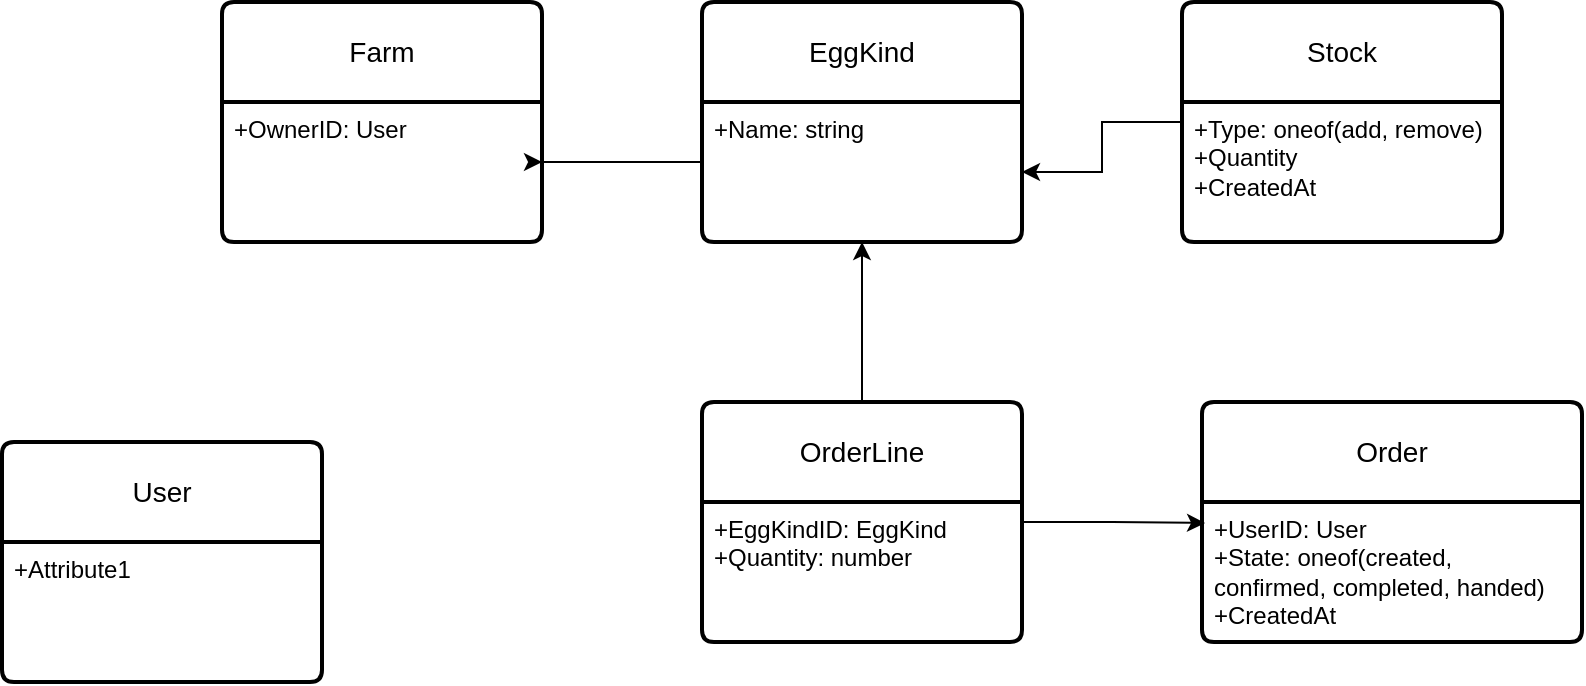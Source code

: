 <mxfile version="21.5.0" type="github">
  <diagram id="R2lEEEUBdFMjLlhIrx00" name="Page-1">
    <mxGraphModel dx="1040" dy="572" grid="1" gridSize="10" guides="1" tooltips="1" connect="1" arrows="1" fold="1" page="1" pageScale="1" pageWidth="850" pageHeight="1100" math="0" shadow="0" extFonts="Permanent Marker^https://fonts.googleapis.com/css?family=Permanent+Marker">
      <root>
        <mxCell id="0" />
        <mxCell id="1" parent="0" />
        <mxCell id="j7DvGP_Hz9XCO9P2YxDj-41" value="Farm" style="swimlane;childLayout=stackLayout;horizontal=1;startSize=50;horizontalStack=0;rounded=1;fontSize=14;fontStyle=0;strokeWidth=2;resizeParent=0;resizeLast=1;shadow=0;dashed=0;align=center;arcSize=4;whiteSpace=wrap;html=1;" vertex="1" parent="1">
          <mxGeometry x="130" y="50" width="160" height="120" as="geometry" />
        </mxCell>
        <mxCell id="j7DvGP_Hz9XCO9P2YxDj-42" value="+OwnerID: User" style="align=left;strokeColor=none;fillColor=none;spacingLeft=4;fontSize=12;verticalAlign=top;resizable=0;rotatable=0;part=1;html=1;" vertex="1" parent="j7DvGP_Hz9XCO9P2YxDj-41">
          <mxGeometry y="50" width="160" height="70" as="geometry" />
        </mxCell>
        <mxCell id="j7DvGP_Hz9XCO9P2YxDj-56" value="" style="edgeStyle=orthogonalEdgeStyle;rounded=0;orthogonalLoop=1;jettySize=auto;html=1;" edge="1" parent="1" source="j7DvGP_Hz9XCO9P2YxDj-45">
          <mxGeometry relative="1" as="geometry">
            <mxPoint x="290" y="130" as="targetPoint" />
            <Array as="points">
              <mxPoint x="289" y="130" />
            </Array>
          </mxGeometry>
        </mxCell>
        <mxCell id="j7DvGP_Hz9XCO9P2YxDj-45" value="EggKind" style="swimlane;childLayout=stackLayout;horizontal=1;startSize=50;horizontalStack=0;rounded=1;fontSize=14;fontStyle=0;strokeWidth=2;resizeParent=0;resizeLast=1;shadow=0;dashed=0;align=center;arcSize=4;whiteSpace=wrap;html=1;" vertex="1" parent="1">
          <mxGeometry x="370" y="50" width="160" height="120" as="geometry" />
        </mxCell>
        <mxCell id="j7DvGP_Hz9XCO9P2YxDj-46" value="+Name: string" style="align=left;strokeColor=none;fillColor=none;spacingLeft=4;fontSize=12;verticalAlign=top;resizable=0;rotatable=0;part=1;html=1;" vertex="1" parent="j7DvGP_Hz9XCO9P2YxDj-45">
          <mxGeometry y="50" width="160" height="70" as="geometry" />
        </mxCell>
        <mxCell id="j7DvGP_Hz9XCO9P2YxDj-60" value="" style="edgeStyle=orthogonalEdgeStyle;rounded=0;orthogonalLoop=1;jettySize=auto;html=1;" edge="1" parent="1" source="j7DvGP_Hz9XCO9P2YxDj-48" target="j7DvGP_Hz9XCO9P2YxDj-46">
          <mxGeometry relative="1" as="geometry" />
        </mxCell>
        <mxCell id="j7DvGP_Hz9XCO9P2YxDj-48" value="Stock" style="swimlane;childLayout=stackLayout;horizontal=1;startSize=50;horizontalStack=0;rounded=1;fontSize=14;fontStyle=0;strokeWidth=2;resizeParent=0;resizeLast=1;shadow=0;dashed=0;align=center;arcSize=4;whiteSpace=wrap;html=1;" vertex="1" parent="1">
          <mxGeometry x="610" y="50" width="160" height="120" as="geometry" />
        </mxCell>
        <mxCell id="j7DvGP_Hz9XCO9P2YxDj-49" value="+Type: oneof(add, remove)&lt;br&gt;+Quantity&lt;br&gt;+CreatedAt" style="align=left;strokeColor=none;fillColor=none;spacingLeft=4;fontSize=12;verticalAlign=top;resizable=0;rotatable=0;part=1;html=1;" vertex="1" parent="j7DvGP_Hz9XCO9P2YxDj-48">
          <mxGeometry y="50" width="160" height="70" as="geometry" />
        </mxCell>
        <mxCell id="j7DvGP_Hz9XCO9P2YxDj-50" value="Order" style="swimlane;childLayout=stackLayout;horizontal=1;startSize=50;horizontalStack=0;rounded=1;fontSize=14;fontStyle=0;strokeWidth=2;resizeParent=0;resizeLast=1;shadow=0;dashed=0;align=center;arcSize=4;whiteSpace=wrap;html=1;" vertex="1" parent="1">
          <mxGeometry x="620" y="250" width="190" height="120" as="geometry" />
        </mxCell>
        <mxCell id="j7DvGP_Hz9XCO9P2YxDj-51" value="+UserID: User&lt;br&gt;+State: oneof(created, &lt;br&gt;confirmed, completed, handed)&lt;br&gt;+CreatedAt" style="align=left;strokeColor=none;fillColor=none;spacingLeft=4;fontSize=12;verticalAlign=top;resizable=0;rotatable=0;part=1;html=1;" vertex="1" parent="j7DvGP_Hz9XCO9P2YxDj-50">
          <mxGeometry y="50" width="190" height="70" as="geometry" />
        </mxCell>
        <mxCell id="j7DvGP_Hz9XCO9P2YxDj-54" value="" style="edgeStyle=orthogonalEdgeStyle;rounded=0;orthogonalLoop=1;jettySize=auto;html=1;entryX=0.008;entryY=0.15;entryDx=0;entryDy=0;entryPerimeter=0;" edge="1" parent="1" source="j7DvGP_Hz9XCO9P2YxDj-52" target="j7DvGP_Hz9XCO9P2YxDj-51">
          <mxGeometry relative="1" as="geometry" />
        </mxCell>
        <mxCell id="j7DvGP_Hz9XCO9P2YxDj-57" value="" style="edgeStyle=orthogonalEdgeStyle;rounded=0;orthogonalLoop=1;jettySize=auto;html=1;" edge="1" parent="1" source="j7DvGP_Hz9XCO9P2YxDj-52" target="j7DvGP_Hz9XCO9P2YxDj-46">
          <mxGeometry relative="1" as="geometry" />
        </mxCell>
        <mxCell id="j7DvGP_Hz9XCO9P2YxDj-52" value="OrderLine" style="swimlane;childLayout=stackLayout;horizontal=1;startSize=50;horizontalStack=0;rounded=1;fontSize=14;fontStyle=0;strokeWidth=2;resizeParent=0;resizeLast=1;shadow=0;dashed=0;align=center;arcSize=4;whiteSpace=wrap;html=1;" vertex="1" parent="1">
          <mxGeometry x="370" y="250" width="160" height="120" as="geometry" />
        </mxCell>
        <mxCell id="j7DvGP_Hz9XCO9P2YxDj-53" value="+EggKindID: EggKind&lt;br&gt;+Quantity: number" style="align=left;strokeColor=none;fillColor=none;spacingLeft=4;fontSize=12;verticalAlign=top;resizable=0;rotatable=0;part=1;html=1;" vertex="1" parent="j7DvGP_Hz9XCO9P2YxDj-52">
          <mxGeometry y="50" width="160" height="70" as="geometry" />
        </mxCell>
        <mxCell id="j7DvGP_Hz9XCO9P2YxDj-58" value="User" style="swimlane;childLayout=stackLayout;horizontal=1;startSize=50;horizontalStack=0;rounded=1;fontSize=14;fontStyle=0;strokeWidth=2;resizeParent=0;resizeLast=1;shadow=0;dashed=0;align=center;arcSize=4;whiteSpace=wrap;html=1;" vertex="1" parent="1">
          <mxGeometry x="20" y="270" width="160" height="120" as="geometry" />
        </mxCell>
        <mxCell id="j7DvGP_Hz9XCO9P2YxDj-59" value="+Attribute1" style="align=left;strokeColor=none;fillColor=none;spacingLeft=4;fontSize=12;verticalAlign=top;resizable=0;rotatable=0;part=1;html=1;" vertex="1" parent="j7DvGP_Hz9XCO9P2YxDj-58">
          <mxGeometry y="50" width="160" height="70" as="geometry" />
        </mxCell>
      </root>
    </mxGraphModel>
  </diagram>
</mxfile>
